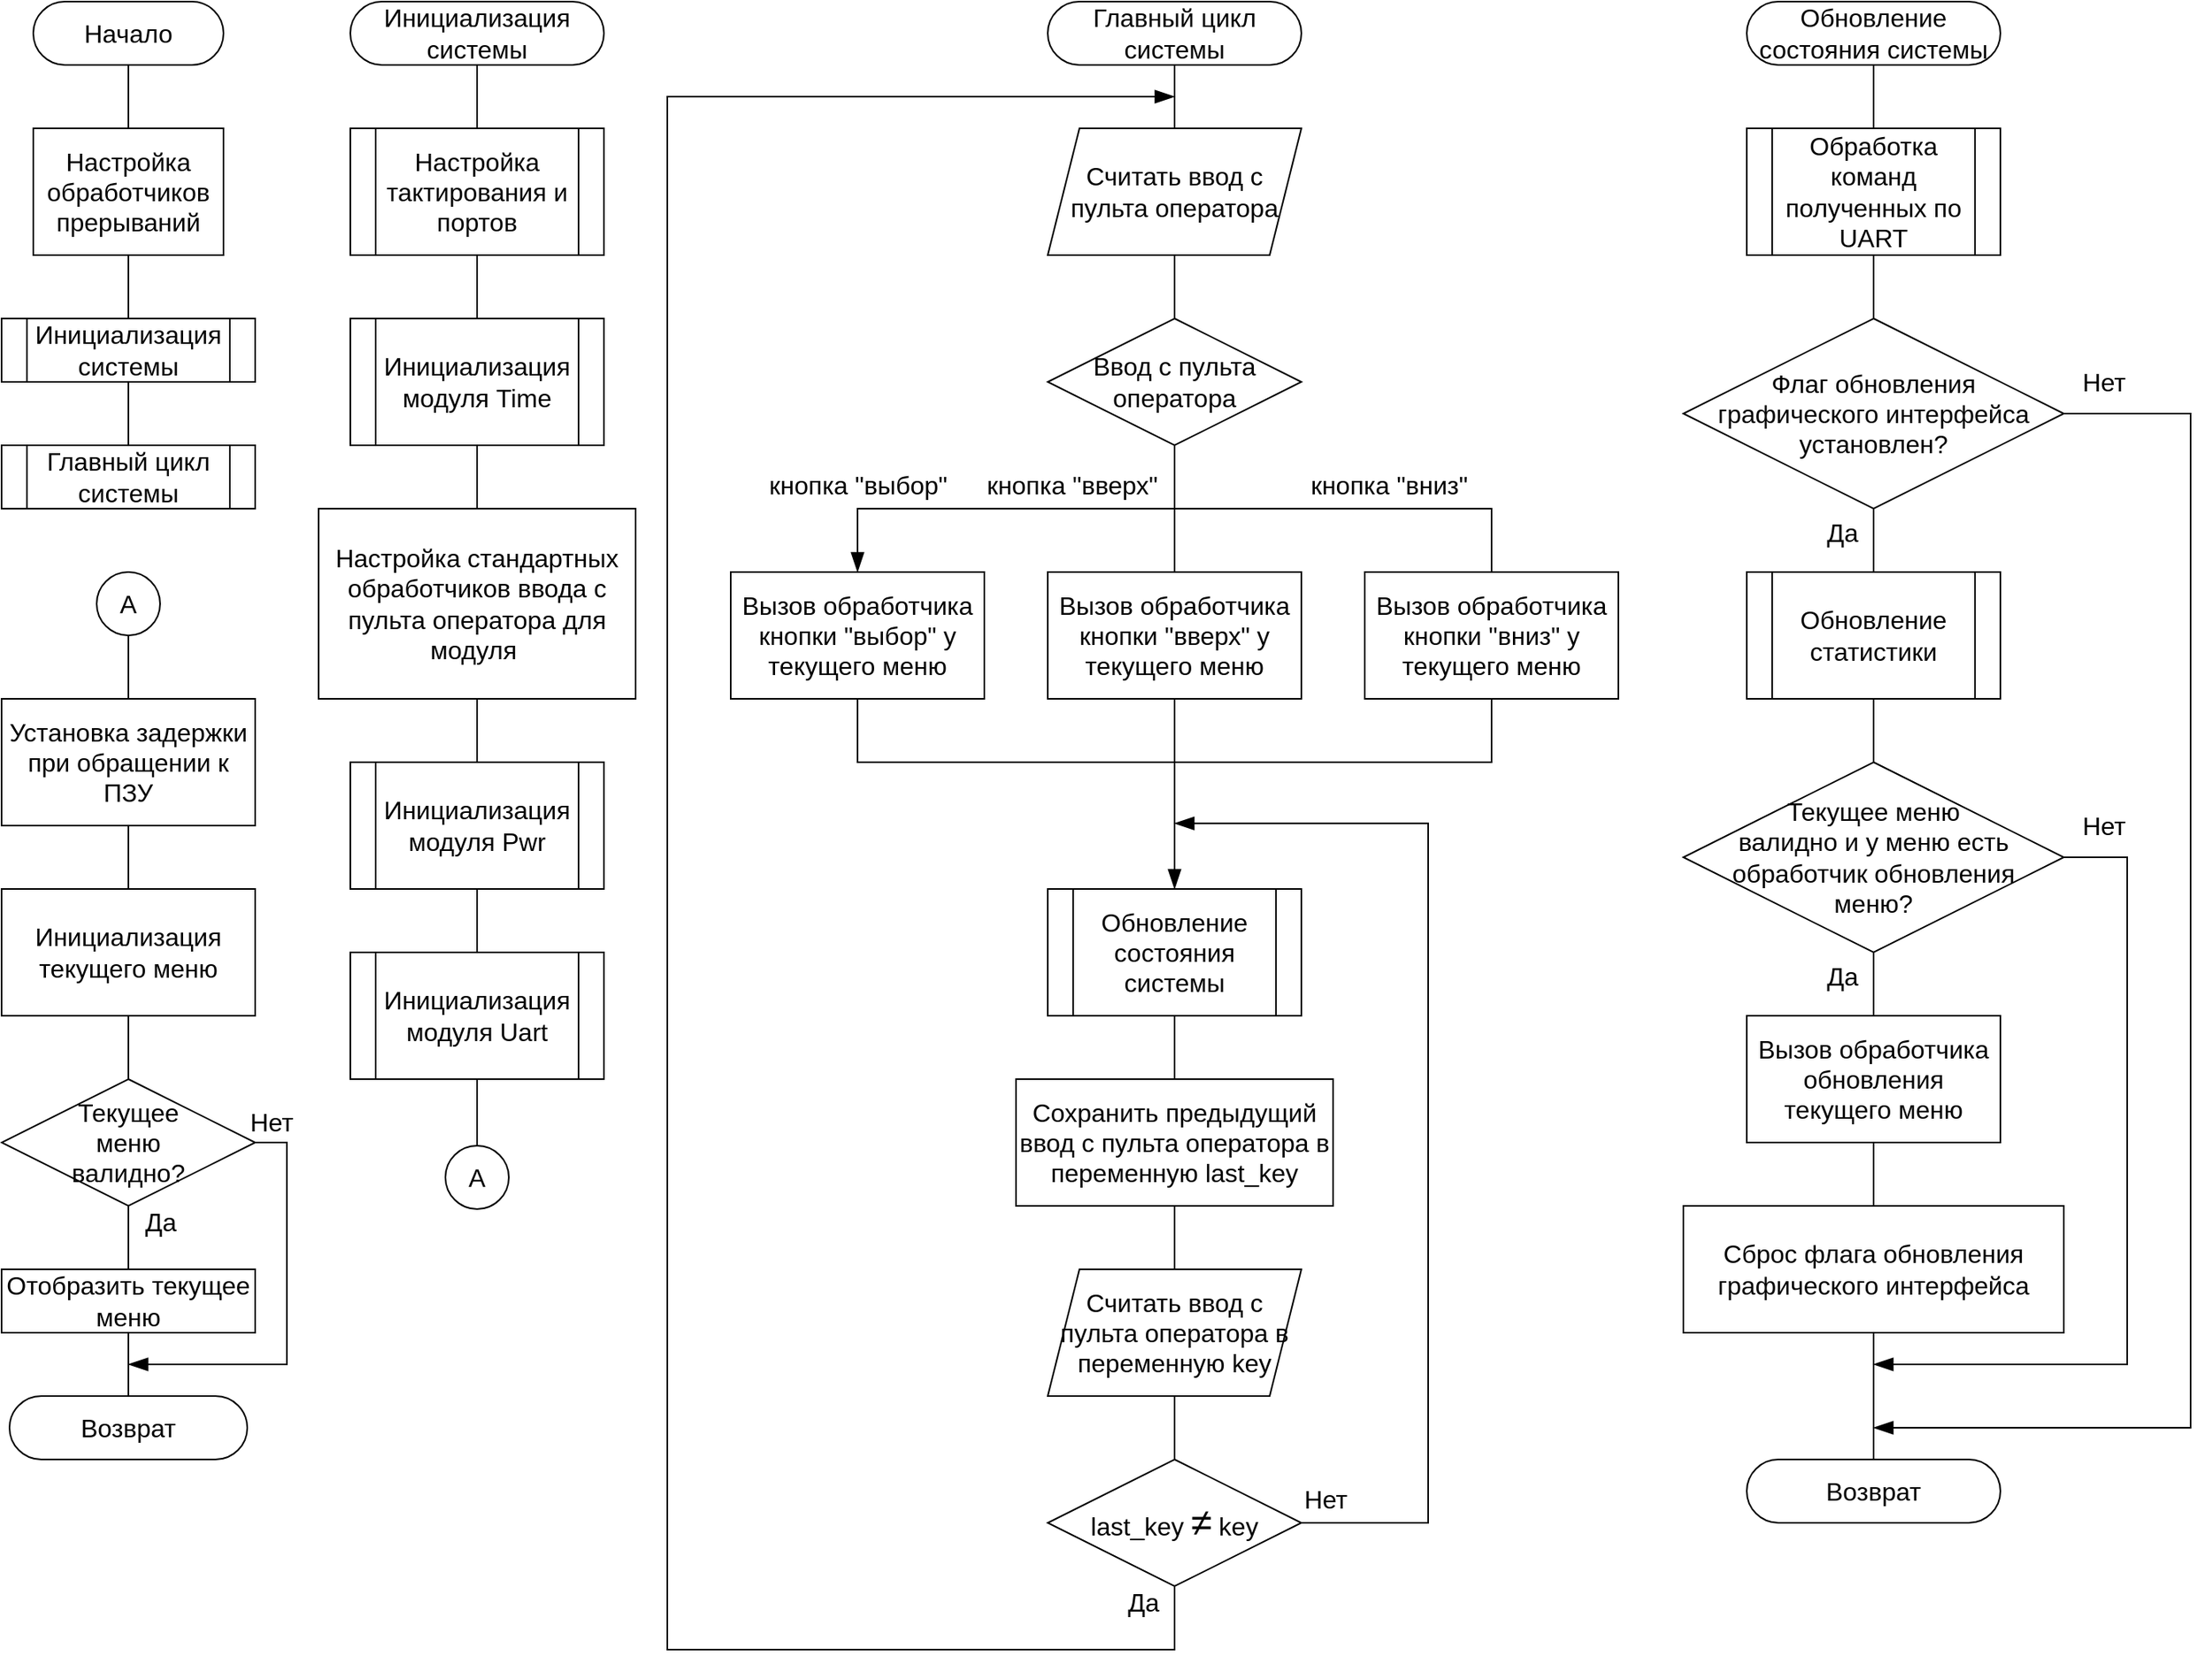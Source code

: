 <mxfile version="20.6.0" type="device" pages="2"><diagram id="5ZeihDdnYr9lUU6T4znU" name="Main и модуль App"><mxGraphModel dx="1629" dy="1507" grid="1" gridSize="10" guides="1" tooltips="1" connect="1" arrows="1" fold="1" page="1" pageScale="1" pageWidth="827" pageHeight="1169" math="0" shadow="0"><root><mxCell id="0"/><mxCell id="1" parent="0"/><mxCell id="3T3_7NRJvzkB3n0rOC7K-5" style="edgeStyle=none;curved=1;rounded=0;orthogonalLoop=1;jettySize=auto;html=1;exitX=0.5;exitY=1;exitDx=0;exitDy=0;entryX=0.5;entryY=0;entryDx=0;entryDy=0;fontSize=12;endArrow=none;endFill=0;startSize=14;endSize=14;sourcePerimeterSpacing=8;targetPerimeterSpacing=8;" edge="1" parent="1" source="3T3_7NRJvzkB3n0rOC7K-1" target="3T3_7NRJvzkB3n0rOC7K-4"><mxGeometry relative="1" as="geometry"/></mxCell><mxCell id="3T3_7NRJvzkB3n0rOC7K-1" value="Настройка обработчиков прерываний" style="rounded=0;whiteSpace=wrap;html=1;fontSize=16;" vertex="1" parent="1"><mxGeometry x="40" y="80" width="120" height="80" as="geometry"/></mxCell><mxCell id="3T3_7NRJvzkB3n0rOC7K-2" value="Начало" style="rounded=1;whiteSpace=wrap;html=1;fontSize=16;arcSize=50;" vertex="1" parent="1"><mxGeometry x="40" width="120" height="40" as="geometry"/></mxCell><mxCell id="3T3_7NRJvzkB3n0rOC7K-3" value="" style="edgeStyle=none;orthogonalLoop=1;jettySize=auto;html=1;rounded=0;fontSize=12;endArrow=none;startSize=14;endSize=14;sourcePerimeterSpacing=8;targetPerimeterSpacing=8;curved=1;exitX=0.5;exitY=1;exitDx=0;exitDy=0;entryX=0.5;entryY=0;entryDx=0;entryDy=0;endFill=0;" edge="1" parent="1" source="3T3_7NRJvzkB3n0rOC7K-2" target="3T3_7NRJvzkB3n0rOC7K-1"><mxGeometry width="140" relative="1" as="geometry"><mxPoint x="10" y="250" as="sourcePoint"/><mxPoint x="150" y="250" as="targetPoint"/><Array as="points"/></mxGeometry></mxCell><mxCell id="3T3_7NRJvzkB3n0rOC7K-7" style="edgeStyle=none;curved=1;rounded=0;orthogonalLoop=1;jettySize=auto;html=1;exitX=0.5;exitY=1;exitDx=0;exitDy=0;entryX=0.5;entryY=0;entryDx=0;entryDy=0;fontSize=12;endArrow=none;endFill=0;startSize=14;endSize=14;sourcePerimeterSpacing=8;targetPerimeterSpacing=8;" edge="1" parent="1" source="3T3_7NRJvzkB3n0rOC7K-4" target="3T3_7NRJvzkB3n0rOC7K-6"><mxGeometry relative="1" as="geometry"/></mxCell><mxCell id="3T3_7NRJvzkB3n0rOC7K-4" value="Инициализация системы" style="shape=process;whiteSpace=wrap;html=1;backgroundOutline=1;fontSize=16;" vertex="1" parent="1"><mxGeometry x="20" y="200" width="160" height="40" as="geometry"/></mxCell><mxCell id="3T3_7NRJvzkB3n0rOC7K-6" value="Главный цикл системы" style="shape=process;whiteSpace=wrap;html=1;backgroundOutline=1;fontSize=16;" vertex="1" parent="1"><mxGeometry x="20" y="280" width="160" height="40" as="geometry"/></mxCell><mxCell id="3T3_7NRJvzkB3n0rOC7K-8" style="edgeStyle=none;curved=1;rounded=0;orthogonalLoop=1;jettySize=auto;html=1;exitX=0.5;exitY=1;exitDx=0;exitDy=0;entryX=0.5;entryY=0;entryDx=0;entryDy=0;fontSize=12;endArrow=none;endFill=0;startSize=14;endSize=14;sourcePerimeterSpacing=8;targetPerimeterSpacing=8;" edge="1" parent="1" source="3T3_7NRJvzkB3n0rOC7K-10" target="3T3_7NRJvzkB3n0rOC7K-13"><mxGeometry relative="1" as="geometry"><mxPoint x="320" y="160" as="sourcePoint"/></mxGeometry></mxCell><mxCell id="3T3_7NRJvzkB3n0rOC7K-10" value="Инициализация системы" style="rounded=1;whiteSpace=wrap;html=1;fontSize=16;arcSize=50;" vertex="1" parent="1"><mxGeometry x="240" width="160" height="40" as="geometry"/></mxCell><mxCell id="3T3_7NRJvzkB3n0rOC7K-12" style="edgeStyle=none;curved=1;rounded=0;orthogonalLoop=1;jettySize=auto;html=1;exitX=0.5;exitY=1;exitDx=0;exitDy=0;entryX=0.5;entryY=0;entryDx=0;entryDy=0;fontSize=12;endArrow=none;endFill=0;startSize=14;endSize=14;sourcePerimeterSpacing=8;targetPerimeterSpacing=8;" edge="1" parent="1" source="3T3_7NRJvzkB3n0rOC7K-13" target="3T3_7NRJvzkB3n0rOC7K-14"><mxGeometry relative="1" as="geometry"/></mxCell><mxCell id="3T3_7NRJvzkB3n0rOC7K-13" value="Настройка тактирования и портов" style="shape=process;whiteSpace=wrap;html=1;backgroundOutline=1;fontSize=16;" vertex="1" parent="1"><mxGeometry x="240" y="80" width="160" height="80" as="geometry"/></mxCell><mxCell id="3T3_7NRJvzkB3n0rOC7K-16" style="edgeStyle=none;curved=1;rounded=0;orthogonalLoop=1;jettySize=auto;html=1;exitX=0.5;exitY=1;exitDx=0;exitDy=0;entryX=0.5;entryY=0;entryDx=0;entryDy=0;fontSize=12;endArrow=none;endFill=0;startSize=14;endSize=14;sourcePerimeterSpacing=8;targetPerimeterSpacing=8;" edge="1" parent="1" source="3T3_7NRJvzkB3n0rOC7K-14" target="3T3_7NRJvzkB3n0rOC7K-15"><mxGeometry relative="1" as="geometry"/></mxCell><mxCell id="3T3_7NRJvzkB3n0rOC7K-14" value="Инициализация модуля Time" style="shape=process;whiteSpace=wrap;html=1;backgroundOutline=1;fontSize=16;" vertex="1" parent="1"><mxGeometry x="240" y="200" width="160" height="80" as="geometry"/></mxCell><mxCell id="3T3_7NRJvzkB3n0rOC7K-38" style="edgeStyle=orthogonalEdgeStyle;rounded=0;orthogonalLoop=1;jettySize=auto;html=1;exitX=0.5;exitY=1;exitDx=0;exitDy=0;entryX=0.5;entryY=0;entryDx=0;entryDy=0;fontSize=12;endArrow=none;endFill=0;startSize=10;endSize=10;sourcePerimeterSpacing=8;targetPerimeterSpacing=8;" edge="1" parent="1" source="3T3_7NRJvzkB3n0rOC7K-15" target="3T3_7NRJvzkB3n0rOC7K-19"><mxGeometry relative="1" as="geometry"/></mxCell><mxCell id="3T3_7NRJvzkB3n0rOC7K-15" value="Настройка стандартных обработчиков ввода с пульта оператора для модуля&amp;nbsp;" style="rounded=0;whiteSpace=wrap;html=1;fontSize=16;" vertex="1" parent="1"><mxGeometry x="220" y="320" width="200" height="120" as="geometry"/></mxCell><mxCell id="3T3_7NRJvzkB3n0rOC7K-17" value="Инициализация модуля Pwr" style="shape=process;whiteSpace=wrap;html=1;backgroundOutline=1;fontSize=16;" vertex="1" parent="1"><mxGeometry x="240" y="480" width="160" height="80" as="geometry"/></mxCell><mxCell id="3T3_7NRJvzkB3n0rOC7K-39" style="edgeStyle=orthogonalEdgeStyle;rounded=0;orthogonalLoop=1;jettySize=auto;html=1;exitX=0.5;exitY=1;exitDx=0;exitDy=0;entryX=0.5;entryY=0;entryDx=0;entryDy=0;fontSize=12;endArrow=none;endFill=0;startSize=10;endSize=10;sourcePerimeterSpacing=8;targetPerimeterSpacing=8;" edge="1" parent="1" source="3T3_7NRJvzkB3n0rOC7K-19" target="3T3_7NRJvzkB3n0rOC7K-20"><mxGeometry relative="1" as="geometry"/></mxCell><mxCell id="3T3_7NRJvzkB3n0rOC7K-19" value="Инициализация модуля Pwr" style="shape=process;whiteSpace=wrap;html=1;backgroundOutline=1;fontSize=16;" vertex="1" parent="1"><mxGeometry x="240" y="480" width="160" height="80" as="geometry"/></mxCell><mxCell id="3T3_7NRJvzkB3n0rOC7K-41" style="edgeStyle=orthogonalEdgeStyle;rounded=0;orthogonalLoop=1;jettySize=auto;html=1;exitX=0.5;exitY=1;exitDx=0;exitDy=0;entryX=0.5;entryY=0;entryDx=0;entryDy=0;fontSize=12;endArrow=none;endFill=0;startSize=10;endSize=10;sourcePerimeterSpacing=8;targetPerimeterSpacing=8;" edge="1" parent="1" source="3T3_7NRJvzkB3n0rOC7K-20" target="3T3_7NRJvzkB3n0rOC7K-40"><mxGeometry relative="1" as="geometry"/></mxCell><mxCell id="3T3_7NRJvzkB3n0rOC7K-20" value="Инициализация модуля Uart" style="shape=process;whiteSpace=wrap;html=1;backgroundOutline=1;fontSize=16;" vertex="1" parent="1"><mxGeometry x="240" y="600" width="160" height="80" as="geometry"/></mxCell><mxCell id="3T3_7NRJvzkB3n0rOC7K-28" style="edgeStyle=none;curved=1;rounded=0;orthogonalLoop=1;jettySize=auto;html=1;exitX=0.5;exitY=1;exitDx=0;exitDy=0;entryX=0.5;entryY=0;entryDx=0;entryDy=0;fontSize=12;endArrow=none;endFill=0;startSize=14;endSize=14;sourcePerimeterSpacing=8;targetPerimeterSpacing=8;" edge="1" parent="1" source="3T3_7NRJvzkB3n0rOC7K-22" target="3T3_7NRJvzkB3n0rOC7K-23"><mxGeometry relative="1" as="geometry"/></mxCell><mxCell id="3T3_7NRJvzkB3n0rOC7K-22" value="Установка задержки при обращении к ПЗУ" style="rounded=0;whiteSpace=wrap;html=1;fontSize=16;" vertex="1" parent="1"><mxGeometry x="20" y="440" width="160" height="80" as="geometry"/></mxCell><mxCell id="3T3_7NRJvzkB3n0rOC7K-30" style="edgeStyle=none;curved=1;rounded=0;orthogonalLoop=1;jettySize=auto;html=1;exitX=0.5;exitY=1;exitDx=0;exitDy=0;entryX=0.5;entryY=0;entryDx=0;entryDy=0;fontSize=12;endArrow=none;endFill=0;startSize=14;endSize=14;sourcePerimeterSpacing=8;targetPerimeterSpacing=8;" edge="1" parent="1" source="3T3_7NRJvzkB3n0rOC7K-23" target="3T3_7NRJvzkB3n0rOC7K-24"><mxGeometry relative="1" as="geometry"/></mxCell><mxCell id="3T3_7NRJvzkB3n0rOC7K-23" value="Инициализация текущего меню" style="rounded=0;whiteSpace=wrap;html=1;fontSize=16;" vertex="1" parent="1"><mxGeometry x="20" y="560" width="160" height="80" as="geometry"/></mxCell><mxCell id="3T3_7NRJvzkB3n0rOC7K-33" style="edgeStyle=none;curved=1;rounded=0;orthogonalLoop=1;jettySize=auto;html=1;exitX=0.5;exitY=1;exitDx=0;exitDy=0;entryX=0.5;entryY=0;entryDx=0;entryDy=0;fontSize=12;endArrow=none;endFill=0;startSize=14;endSize=14;sourcePerimeterSpacing=8;targetPerimeterSpacing=8;" edge="1" parent="1" source="3T3_7NRJvzkB3n0rOC7K-24" target="3T3_7NRJvzkB3n0rOC7K-32"><mxGeometry relative="1" as="geometry"/></mxCell><mxCell id="3T3_7NRJvzkB3n0rOC7K-35" style="edgeStyle=orthogonalEdgeStyle;rounded=0;orthogonalLoop=1;jettySize=auto;html=1;exitX=1;exitY=0.5;exitDx=0;exitDy=0;fontSize=12;endArrow=blockThin;endFill=1;startSize=10;endSize=10;sourcePerimeterSpacing=8;targetPerimeterSpacing=8;" edge="1" parent="1" source="3T3_7NRJvzkB3n0rOC7K-24"><mxGeometry relative="1" as="geometry"><mxPoint x="100" y="860" as="targetPoint"/><Array as="points"><mxPoint x="200" y="720"/><mxPoint x="200" y="860"/><mxPoint x="100" y="860"/></Array></mxGeometry></mxCell><mxCell id="3T3_7NRJvzkB3n0rOC7K-24" value="Текущее&lt;br&gt;меню&lt;br&gt;валидно?" style="rhombus;whiteSpace=wrap;html=1;fontSize=16;" vertex="1" parent="1"><mxGeometry x="20" y="680" width="160" height="80" as="geometry"/></mxCell><mxCell id="3T3_7NRJvzkB3n0rOC7K-25" value="Возврат" style="rounded=1;whiteSpace=wrap;html=1;fontSize=16;arcSize=50;" vertex="1" parent="1"><mxGeometry x="25" y="880" width="150" height="40" as="geometry"/></mxCell><mxCell id="3T3_7NRJvzkB3n0rOC7K-27" style="edgeStyle=none;curved=1;rounded=0;orthogonalLoop=1;jettySize=auto;html=1;exitX=0.5;exitY=1;exitDx=0;exitDy=0;entryX=0.5;entryY=0;entryDx=0;entryDy=0;fontSize=12;endArrow=none;endFill=0;startSize=14;endSize=14;sourcePerimeterSpacing=8;targetPerimeterSpacing=8;" edge="1" parent="1" source="3T3_7NRJvzkB3n0rOC7K-26" target="3T3_7NRJvzkB3n0rOC7K-22"><mxGeometry relative="1" as="geometry"/></mxCell><mxCell id="3T3_7NRJvzkB3n0rOC7K-26" value="A" style="ellipse;whiteSpace=wrap;html=1;fontSize=16;" vertex="1" parent="1"><mxGeometry x="80" y="360" width="40" height="40" as="geometry"/></mxCell><mxCell id="3T3_7NRJvzkB3n0rOC7K-34" style="edgeStyle=none;curved=1;rounded=0;orthogonalLoop=1;jettySize=auto;html=1;exitX=0.5;exitY=1;exitDx=0;exitDy=0;entryX=0.5;entryY=0;entryDx=0;entryDy=0;fontSize=12;endArrow=none;endFill=0;startSize=14;endSize=14;sourcePerimeterSpacing=8;targetPerimeterSpacing=8;" edge="1" parent="1" source="3T3_7NRJvzkB3n0rOC7K-32" target="3T3_7NRJvzkB3n0rOC7K-25"><mxGeometry relative="1" as="geometry"/></mxCell><mxCell id="3T3_7NRJvzkB3n0rOC7K-32" value="Отобразить текущее меню" style="rounded=0;whiteSpace=wrap;html=1;fontSize=16;" vertex="1" parent="1"><mxGeometry x="20" y="800" width="160" height="40" as="geometry"/></mxCell><mxCell id="3T3_7NRJvzkB3n0rOC7K-36" value="Да" style="text;html=1;align=center;verticalAlign=middle;resizable=0;points=[];autosize=1;strokeColor=none;fillColor=none;fontSize=16;" vertex="1" parent="1"><mxGeometry x="100" y="755" width="40" height="30" as="geometry"/></mxCell><mxCell id="3T3_7NRJvzkB3n0rOC7K-37" value="Нет" style="text;html=1;align=center;verticalAlign=middle;resizable=0;points=[];autosize=1;strokeColor=none;fillColor=none;fontSize=16;" vertex="1" parent="1"><mxGeometry x="165" y="692" width="50" height="30" as="geometry"/></mxCell><mxCell id="3T3_7NRJvzkB3n0rOC7K-40" value="A" style="ellipse;whiteSpace=wrap;html=1;fontSize=16;" vertex="1" parent="1"><mxGeometry x="300" y="722" width="40" height="40" as="geometry"/></mxCell><mxCell id="AIFiozf2OpeoAO38DQd4-4" style="edgeStyle=orthogonalEdgeStyle;rounded=0;orthogonalLoop=1;jettySize=auto;html=1;exitX=0.5;exitY=1;exitDx=0;exitDy=0;entryX=0.5;entryY=0;entryDx=0;entryDy=0;fontSize=12;endArrow=none;endFill=0;startSize=10;endSize=10;sourcePerimeterSpacing=8;targetPerimeterSpacing=8;" edge="1" parent="1" source="3T3_7NRJvzkB3n0rOC7K-46" target="AIFiozf2OpeoAO38DQd4-3"><mxGeometry relative="1" as="geometry"/></mxCell><mxCell id="3T3_7NRJvzkB3n0rOC7K-46" value="Главный цикл системы" style="rounded=1;whiteSpace=wrap;html=1;fontSize=16;arcSize=50;" vertex="1" parent="1"><mxGeometry x="680" width="160" height="40" as="geometry"/></mxCell><mxCell id="AIFiozf2OpeoAO38DQd4-6" style="edgeStyle=orthogonalEdgeStyle;rounded=0;orthogonalLoop=1;jettySize=auto;html=1;exitX=0.5;exitY=1;exitDx=0;exitDy=0;entryX=0.5;entryY=0;entryDx=0;entryDy=0;fontSize=12;endArrow=none;endFill=0;startSize=10;endSize=10;sourcePerimeterSpacing=8;targetPerimeterSpacing=8;" edge="1" parent="1" source="AIFiozf2OpeoAO38DQd4-3" target="AIFiozf2OpeoAO38DQd4-5"><mxGeometry relative="1" as="geometry"/></mxCell><mxCell id="AIFiozf2OpeoAO38DQd4-3" value="Считать ввод с пульта оператора" style="shape=parallelogram;perimeter=parallelogramPerimeter;whiteSpace=wrap;html=1;fixedSize=1;fontSize=16;" vertex="1" parent="1"><mxGeometry x="680" y="80" width="160" height="80" as="geometry"/></mxCell><mxCell id="AIFiozf2OpeoAO38DQd4-10" style="edgeStyle=orthogonalEdgeStyle;rounded=0;orthogonalLoop=1;jettySize=auto;html=1;exitX=0.5;exitY=1;exitDx=0;exitDy=0;entryX=0.5;entryY=0;entryDx=0;entryDy=0;fontSize=12;endArrow=none;endFill=0;startSize=10;endSize=10;sourcePerimeterSpacing=8;targetPerimeterSpacing=8;" edge="1" parent="1" source="AIFiozf2OpeoAO38DQd4-5" target="AIFiozf2OpeoAO38DQd4-8"><mxGeometry relative="1" as="geometry"/></mxCell><mxCell id="AIFiozf2OpeoAO38DQd4-11" style="edgeStyle=orthogonalEdgeStyle;rounded=0;orthogonalLoop=1;jettySize=auto;html=1;exitX=0.5;exitY=1;exitDx=0;exitDy=0;entryX=0.5;entryY=0;entryDx=0;entryDy=0;fontSize=12;endArrow=none;endFill=0;startSize=10;endSize=10;sourcePerimeterSpacing=8;targetPerimeterSpacing=8;" edge="1" parent="1" source="AIFiozf2OpeoAO38DQd4-5" target="AIFiozf2OpeoAO38DQd4-9"><mxGeometry relative="1" as="geometry"/></mxCell><mxCell id="AIFiozf2OpeoAO38DQd4-12" style="edgeStyle=orthogonalEdgeStyle;rounded=0;orthogonalLoop=1;jettySize=auto;html=1;exitX=0.5;exitY=1;exitDx=0;exitDy=0;entryX=0.5;entryY=0;entryDx=0;entryDy=0;fontSize=12;endArrow=blockThin;endFill=1;startSize=10;endSize=10;sourcePerimeterSpacing=8;targetPerimeterSpacing=8;" edge="1" parent="1" source="AIFiozf2OpeoAO38DQd4-5" target="AIFiozf2OpeoAO38DQd4-7"><mxGeometry relative="1" as="geometry"/></mxCell><mxCell id="AIFiozf2OpeoAO38DQd4-5" value="Ввод с пульта оператора" style="rhombus;whiteSpace=wrap;html=1;fontSize=16;" vertex="1" parent="1"><mxGeometry x="680" y="200" width="160" height="80" as="geometry"/></mxCell><mxCell id="AIFiozf2OpeoAO38DQd4-19" style="edgeStyle=orthogonalEdgeStyle;rounded=0;orthogonalLoop=1;jettySize=auto;html=1;exitX=0.5;exitY=1;exitDx=0;exitDy=0;fontSize=12;endArrow=none;endFill=0;startSize=10;endSize=10;sourcePerimeterSpacing=8;targetPerimeterSpacing=8;entryX=0.5;entryY=0;entryDx=0;entryDy=0;" edge="1" parent="1" source="AIFiozf2OpeoAO38DQd4-7" target="AIFiozf2OpeoAO38DQd4-21"><mxGeometry relative="1" as="geometry"><mxPoint x="760" y="560" as="targetPoint"/><Array as="points"><mxPoint x="560" y="480"/><mxPoint x="760" y="480"/></Array></mxGeometry></mxCell><mxCell id="AIFiozf2OpeoAO38DQd4-7" value="Вызов обработчика кнопки &quot;выбор&quot; у текущего меню" style="rounded=0;whiteSpace=wrap;html=1;fontSize=16;" vertex="1" parent="1"><mxGeometry x="480" y="360" width="160" height="80" as="geometry"/></mxCell><mxCell id="AIFiozf2OpeoAO38DQd4-18" style="edgeStyle=orthogonalEdgeStyle;rounded=0;orthogonalLoop=1;jettySize=auto;html=1;exitX=0.5;exitY=1;exitDx=0;exitDy=0;fontSize=12;endArrow=none;endFill=0;startSize=10;endSize=10;sourcePerimeterSpacing=8;targetPerimeterSpacing=8;entryX=0.5;entryY=0;entryDx=0;entryDy=0;" edge="1" parent="1" source="AIFiozf2OpeoAO38DQd4-8" target="AIFiozf2OpeoAO38DQd4-21"><mxGeometry relative="1" as="geometry"><mxPoint x="760" y="560" as="targetPoint"/></mxGeometry></mxCell><mxCell id="AIFiozf2OpeoAO38DQd4-8" value="Вызов обработчика кнопки &quot;вверх&quot; у текущего меню" style="rounded=0;whiteSpace=wrap;html=1;fontSize=16;" vertex="1" parent="1"><mxGeometry x="680" y="360" width="160" height="80" as="geometry"/></mxCell><mxCell id="AIFiozf2OpeoAO38DQd4-17" style="edgeStyle=orthogonalEdgeStyle;rounded=0;orthogonalLoop=1;jettySize=auto;html=1;exitX=0.5;exitY=1;exitDx=0;exitDy=0;entryX=0.5;entryY=0;entryDx=0;entryDy=0;fontSize=12;endArrow=blockThin;endFill=1;startSize=10;endSize=10;sourcePerimeterSpacing=8;targetPerimeterSpacing=8;" edge="1" parent="1" source="AIFiozf2OpeoAO38DQd4-9" target="AIFiozf2OpeoAO38DQd4-21"><mxGeometry relative="1" as="geometry"><mxPoint x="760" y="560" as="targetPoint"/><Array as="points"><mxPoint x="960" y="480"/><mxPoint x="760" y="480"/></Array></mxGeometry></mxCell><mxCell id="AIFiozf2OpeoAO38DQd4-9" value="Вызов обработчика кнопки &quot;вниз&quot; у текущего меню" style="rounded=0;whiteSpace=wrap;html=1;fontSize=16;" vertex="1" parent="1"><mxGeometry x="880" y="360" width="160" height="80" as="geometry"/></mxCell><mxCell id="AIFiozf2OpeoAO38DQd4-13" value="кнопка &quot;выбор&quot;" style="text;html=1;align=center;verticalAlign=middle;resizable=0;points=[];autosize=1;strokeColor=none;fillColor=none;fontSize=16;" vertex="1" parent="1"><mxGeometry x="490" y="290" width="140" height="30" as="geometry"/></mxCell><mxCell id="AIFiozf2OpeoAO38DQd4-14" value="кнопка &quot;вверх&quot;" style="text;html=1;align=center;verticalAlign=middle;resizable=0;points=[];autosize=1;strokeColor=none;fillColor=none;fontSize=16;" vertex="1" parent="1"><mxGeometry x="630" y="290" width="130" height="30" as="geometry"/></mxCell><mxCell id="AIFiozf2OpeoAO38DQd4-15" value="кнопка &quot;вниз&quot;" style="text;html=1;align=center;verticalAlign=middle;resizable=0;points=[];autosize=1;strokeColor=none;fillColor=none;fontSize=16;" vertex="1" parent="1"><mxGeometry x="835" y="290" width="120" height="30" as="geometry"/></mxCell><mxCell id="AIFiozf2OpeoAO38DQd4-27" style="edgeStyle=orthogonalEdgeStyle;rounded=0;orthogonalLoop=1;jettySize=auto;html=1;exitX=0.5;exitY=1;exitDx=0;exitDy=0;fontSize=12;endArrow=blockThin;endFill=1;startSize=10;endSize=10;sourcePerimeterSpacing=8;targetPerimeterSpacing=8;" edge="1" parent="1" source="AIFiozf2OpeoAO38DQd4-20"><mxGeometry relative="1" as="geometry"><mxPoint x="760" y="60" as="targetPoint"/><Array as="points"><mxPoint x="760" y="1040"/><mxPoint x="440" y="1040"/><mxPoint x="440" y="60"/></Array></mxGeometry></mxCell><mxCell id="AIFiozf2OpeoAO38DQd4-28" style="edgeStyle=orthogonalEdgeStyle;rounded=0;orthogonalLoop=1;jettySize=auto;html=1;exitX=1;exitY=0.5;exitDx=0;exitDy=0;fontSize=12;endArrow=blockThin;endFill=1;startSize=10;endSize=10;sourcePerimeterSpacing=8;targetPerimeterSpacing=8;" edge="1" parent="1" source="AIFiozf2OpeoAO38DQd4-20"><mxGeometry relative="1" as="geometry"><mxPoint x="760" y="518.609" as="targetPoint"/><Array as="points"><mxPoint x="920" y="960"/><mxPoint x="920" y="519"/></Array></mxGeometry></mxCell><mxCell id="AIFiozf2OpeoAO38DQd4-20" value="&lt;div style=&quot;text-align: start;&quot;&gt;&lt;span style=&quot;background-color: initial;&quot;&gt;last_key &lt;/span&gt;&lt;span style=&quot;background-color: initial; font-size: 24px;&quot;&gt;&lt;font face=&quot;YS Text, Arial, Helvetica, Arial Unicode MS, sans-serif&quot;&gt;≠&lt;/font&gt;&lt;/span&gt;&lt;span style=&quot;background-color: initial;&quot;&gt;&amp;nbsp;key&lt;/span&gt;&lt;/div&gt;" style="rhombus;whiteSpace=wrap;html=1;fontSize=16;" vertex="1" parent="1"><mxGeometry x="680" y="920" width="160" height="80" as="geometry"/></mxCell><mxCell id="AIFiozf2OpeoAO38DQd4-24" style="edgeStyle=orthogonalEdgeStyle;rounded=0;orthogonalLoop=1;jettySize=auto;html=1;exitX=0.5;exitY=1;exitDx=0;exitDy=0;entryX=0.5;entryY=0;entryDx=0;entryDy=0;fontSize=12;endArrow=none;endFill=0;startSize=10;endSize=10;sourcePerimeterSpacing=8;targetPerimeterSpacing=8;" edge="1" parent="1" source="AIFiozf2OpeoAO38DQd4-21" target="AIFiozf2OpeoAO38DQd4-23"><mxGeometry relative="1" as="geometry"/></mxCell><mxCell id="AIFiozf2OpeoAO38DQd4-21" value="Обновление состояния системы" style="shape=process;whiteSpace=wrap;html=1;backgroundOutline=1;fontSize=16;" vertex="1" parent="1"><mxGeometry x="680" y="560" width="160" height="80" as="geometry"/></mxCell><mxCell id="AIFiozf2OpeoAO38DQd4-25" style="edgeStyle=orthogonalEdgeStyle;rounded=0;orthogonalLoop=1;jettySize=auto;html=1;exitX=0.5;exitY=0;exitDx=0;exitDy=0;entryX=0.5;entryY=1;entryDx=0;entryDy=0;fontSize=12;endArrow=none;endFill=0;startSize=10;endSize=10;sourcePerimeterSpacing=8;targetPerimeterSpacing=8;" edge="1" parent="1" source="AIFiozf2OpeoAO38DQd4-22" target="AIFiozf2OpeoAO38DQd4-23"><mxGeometry relative="1" as="geometry"/></mxCell><mxCell id="AIFiozf2OpeoAO38DQd4-26" style="edgeStyle=orthogonalEdgeStyle;rounded=0;orthogonalLoop=1;jettySize=auto;html=1;exitX=0.5;exitY=1;exitDx=0;exitDy=0;entryX=0.5;entryY=0;entryDx=0;entryDy=0;fontSize=12;endArrow=none;endFill=0;startSize=10;endSize=10;sourcePerimeterSpacing=8;targetPerimeterSpacing=8;" edge="1" parent="1" source="AIFiozf2OpeoAO38DQd4-22" target="AIFiozf2OpeoAO38DQd4-20"><mxGeometry relative="1" as="geometry"/></mxCell><mxCell id="AIFiozf2OpeoAO38DQd4-22" value="Считать ввод с пульта оператора в переменную key" style="shape=parallelogram;perimeter=parallelogramPerimeter;whiteSpace=wrap;html=1;fixedSize=1;fontSize=16;" vertex="1" parent="1"><mxGeometry x="680" y="800" width="160" height="80" as="geometry"/></mxCell><mxCell id="AIFiozf2OpeoAO38DQd4-23" value="Сохранить предыдущий ввод с пульта оператора в переменную last_key" style="rounded=0;whiteSpace=wrap;html=1;fontSize=16;" vertex="1" parent="1"><mxGeometry x="660" y="680" width="200" height="80" as="geometry"/></mxCell><mxCell id="AIFiozf2OpeoAO38DQd4-29" value="Нет" style="text;html=1;align=center;verticalAlign=middle;resizable=0;points=[];autosize=1;strokeColor=none;fillColor=none;fontSize=16;" vertex="1" parent="1"><mxGeometry x="830" y="930" width="50" height="30" as="geometry"/></mxCell><mxCell id="AIFiozf2OpeoAO38DQd4-30" value="Да" style="text;html=1;align=center;verticalAlign=middle;resizable=0;points=[];autosize=1;strokeColor=none;fillColor=none;fontSize=16;" vertex="1" parent="1"><mxGeometry x="720" y="995" width="40" height="30" as="geometry"/></mxCell><mxCell id="AIFiozf2OpeoAO38DQd4-34" style="edgeStyle=orthogonalEdgeStyle;rounded=0;orthogonalLoop=1;jettySize=auto;html=1;exitX=0.5;exitY=1;exitDx=0;exitDy=0;entryX=0.5;entryY=0;entryDx=0;entryDy=0;fontSize=12;endArrow=none;endFill=0;startSize=10;endSize=10;sourcePerimeterSpacing=8;targetPerimeterSpacing=8;" edge="1" parent="1" source="AIFiozf2OpeoAO38DQd4-31" target="AIFiozf2OpeoAO38DQd4-32"><mxGeometry relative="1" as="geometry"/></mxCell><mxCell id="AIFiozf2OpeoAO38DQd4-31" value="Обновление состояния системы" style="rounded=1;whiteSpace=wrap;html=1;fontSize=16;arcSize=50;" vertex="1" parent="1"><mxGeometry x="1121" width="160" height="40" as="geometry"/></mxCell><mxCell id="AIFiozf2OpeoAO38DQd4-35" style="edgeStyle=orthogonalEdgeStyle;rounded=0;orthogonalLoop=1;jettySize=auto;html=1;exitX=0.5;exitY=1;exitDx=0;exitDy=0;entryX=0.5;entryY=0;entryDx=0;entryDy=0;fontSize=12;endArrow=none;endFill=0;startSize=10;endSize=10;sourcePerimeterSpacing=8;targetPerimeterSpacing=8;" edge="1" parent="1" source="AIFiozf2OpeoAO38DQd4-32" target="AIFiozf2OpeoAO38DQd4-33"><mxGeometry relative="1" as="geometry"/></mxCell><mxCell id="AIFiozf2OpeoAO38DQd4-32" value="Обработка команд полученных по UART" style="shape=process;whiteSpace=wrap;html=1;backgroundOutline=1;fontSize=16;" vertex="1" parent="1"><mxGeometry x="1121" y="80" width="160" height="80" as="geometry"/></mxCell><mxCell id="AIFiozf2OpeoAO38DQd4-38" style="edgeStyle=orthogonalEdgeStyle;rounded=0;orthogonalLoop=1;jettySize=auto;html=1;exitX=0.5;exitY=1;exitDx=0;exitDy=0;entryX=0.5;entryY=0;entryDx=0;entryDy=0;fontSize=12;endArrow=none;endFill=0;startSize=10;endSize=10;sourcePerimeterSpacing=8;targetPerimeterSpacing=8;" edge="1" parent="1" source="AIFiozf2OpeoAO38DQd4-33" target="AIFiozf2OpeoAO38DQd4-37"><mxGeometry relative="1" as="geometry"/></mxCell><mxCell id="AIFiozf2OpeoAO38DQd4-52" style="edgeStyle=orthogonalEdgeStyle;rounded=0;orthogonalLoop=1;jettySize=auto;html=1;exitX=1;exitY=0.5;exitDx=0;exitDy=0;fontSize=12;endArrow=blockThin;endFill=1;startSize=10;endSize=10;sourcePerimeterSpacing=8;targetPerimeterSpacing=8;" edge="1" parent="1" source="AIFiozf2OpeoAO38DQd4-33"><mxGeometry relative="1" as="geometry"><mxPoint x="1201" y="900" as="targetPoint"/><Array as="points"><mxPoint x="1401" y="260"/><mxPoint x="1401" y="900"/><mxPoint x="1201" y="900"/></Array></mxGeometry></mxCell><mxCell id="AIFiozf2OpeoAO38DQd4-33" value="Флаг обновления&lt;br&gt;графического интерфейса&lt;br&gt;установлен?" style="rhombus;whiteSpace=wrap;html=1;fontSize=16;" vertex="1" parent="1"><mxGeometry x="1081" y="200" width="240" height="120" as="geometry"/></mxCell><mxCell id="AIFiozf2OpeoAO38DQd4-49" style="edgeStyle=orthogonalEdgeStyle;rounded=0;orthogonalLoop=1;jettySize=auto;html=1;exitX=0.5;exitY=1;exitDx=0;exitDy=0;entryX=0.5;entryY=0;entryDx=0;entryDy=0;fontSize=12;endArrow=none;endFill=0;startSize=10;endSize=10;sourcePerimeterSpacing=8;targetPerimeterSpacing=8;" edge="1" parent="1" source="AIFiozf2OpeoAO38DQd4-37" target="AIFiozf2OpeoAO38DQd4-39"><mxGeometry relative="1" as="geometry"/></mxCell><mxCell id="AIFiozf2OpeoAO38DQd4-37" value="Обновление статистики" style="shape=process;whiteSpace=wrap;html=1;backgroundOutline=1;fontSize=16;" vertex="1" parent="1"><mxGeometry x="1121" y="360" width="160" height="80" as="geometry"/></mxCell><mxCell id="AIFiozf2OpeoAO38DQd4-44" style="edgeStyle=orthogonalEdgeStyle;rounded=0;orthogonalLoop=1;jettySize=auto;html=1;exitX=0.5;exitY=1;exitDx=0;exitDy=0;entryX=0.5;entryY=0;entryDx=0;entryDy=0;fontSize=12;endArrow=none;endFill=0;startSize=10;endSize=10;sourcePerimeterSpacing=8;targetPerimeterSpacing=8;" edge="1" parent="1" source="AIFiozf2OpeoAO38DQd4-39" target="AIFiozf2OpeoAO38DQd4-40"><mxGeometry relative="1" as="geometry"/></mxCell><mxCell id="AIFiozf2OpeoAO38DQd4-48" style="edgeStyle=orthogonalEdgeStyle;rounded=0;orthogonalLoop=1;jettySize=auto;html=1;exitX=1;exitY=0.5;exitDx=0;exitDy=0;fontSize=12;endArrow=blockThin;endFill=1;startSize=10;endSize=10;sourcePerimeterSpacing=8;targetPerimeterSpacing=8;" edge="1" parent="1" source="AIFiozf2OpeoAO38DQd4-39"><mxGeometry relative="1" as="geometry"><mxPoint x="1201" y="860" as="targetPoint"/><Array as="points"><mxPoint x="1361" y="540"/><mxPoint x="1361" y="860"/><mxPoint x="1201" y="860"/></Array></mxGeometry></mxCell><mxCell id="AIFiozf2OpeoAO38DQd4-39" value="Текущее меню&lt;br&gt;валидно и у меню есть обработчик обновления&lt;br&gt;меню?" style="rhombus;whiteSpace=wrap;html=1;fontSize=16;" vertex="1" parent="1"><mxGeometry x="1081" y="480" width="240" height="120" as="geometry"/></mxCell><mxCell id="AIFiozf2OpeoAO38DQd4-45" style="edgeStyle=orthogonalEdgeStyle;rounded=0;orthogonalLoop=1;jettySize=auto;html=1;exitX=0.5;exitY=1;exitDx=0;exitDy=0;entryX=0.5;entryY=0;entryDx=0;entryDy=0;fontSize=12;endArrow=none;endFill=0;startSize=10;endSize=10;sourcePerimeterSpacing=8;targetPerimeterSpacing=8;" edge="1" parent="1" source="AIFiozf2OpeoAO38DQd4-40" target="AIFiozf2OpeoAO38DQd4-41"><mxGeometry relative="1" as="geometry"/></mxCell><mxCell id="AIFiozf2OpeoAO38DQd4-40" value="Вызов обработчика обновления текущего меню" style="rounded=0;whiteSpace=wrap;html=1;fontSize=16;" vertex="1" parent="1"><mxGeometry x="1121" y="640" width="160" height="80" as="geometry"/></mxCell><mxCell id="AIFiozf2OpeoAO38DQd4-47" style="edgeStyle=orthogonalEdgeStyle;rounded=0;orthogonalLoop=1;jettySize=auto;html=1;exitX=0.5;exitY=1;exitDx=0;exitDy=0;entryX=0.5;entryY=0;entryDx=0;entryDy=0;fontSize=12;endArrow=none;endFill=0;startSize=10;endSize=10;sourcePerimeterSpacing=8;targetPerimeterSpacing=8;" edge="1" parent="1" source="AIFiozf2OpeoAO38DQd4-41" target="AIFiozf2OpeoAO38DQd4-46"><mxGeometry relative="1" as="geometry"/></mxCell><mxCell id="AIFiozf2OpeoAO38DQd4-41" value="Сброс флага обновления&lt;br&gt;графического интерфейса" style="rounded=0;whiteSpace=wrap;html=1;fontSize=16;" vertex="1" parent="1"><mxGeometry x="1081" y="760" width="240" height="80" as="geometry"/></mxCell><mxCell id="AIFiozf2OpeoAO38DQd4-42" value="Да" style="text;html=1;align=center;verticalAlign=middle;resizable=0;points=[];autosize=1;strokeColor=none;fillColor=none;fontSize=16;" vertex="1" parent="1"><mxGeometry x="1161" y="600" width="40" height="30" as="geometry"/></mxCell><mxCell id="AIFiozf2OpeoAO38DQd4-43" value="Нет" style="text;html=1;align=center;verticalAlign=middle;resizable=0;points=[];autosize=1;strokeColor=none;fillColor=none;fontSize=16;" vertex="1" parent="1"><mxGeometry x="1321" y="505" width="50" height="30" as="geometry"/></mxCell><mxCell id="AIFiozf2OpeoAO38DQd4-46" value="Возврат" style="rounded=1;whiteSpace=wrap;html=1;fontSize=16;arcSize=50;" vertex="1" parent="1"><mxGeometry x="1121" y="920" width="160" height="40" as="geometry"/></mxCell><mxCell id="AIFiozf2OpeoAO38DQd4-50" value="Да" style="text;html=1;align=center;verticalAlign=middle;resizable=0;points=[];autosize=1;strokeColor=none;fillColor=none;fontSize=16;" vertex="1" parent="1"><mxGeometry x="1161" y="320" width="40" height="30" as="geometry"/></mxCell><mxCell id="AIFiozf2OpeoAO38DQd4-51" value="Нет" style="text;html=1;align=center;verticalAlign=middle;resizable=0;points=[];autosize=1;strokeColor=none;fillColor=none;fontSize=16;" vertex="1" parent="1"><mxGeometry x="1321" y="225" width="50" height="30" as="geometry"/></mxCell></root></mxGraphModel></diagram><diagram id="HIUXpmDPco4I2HahhcFS" name="Другие модули"><mxGraphModel dx="1616" dy="2260" grid="1" gridSize="10" guides="1" tooltips="1" connect="1" arrows="1" fold="1" page="1" pageScale="1" pageWidth="827" pageHeight="1169" math="0" shadow="0"><root><mxCell id="0"/><mxCell id="1" parent="0"/><mxCell id="MGYOZlSR62aY3XluPsLv-1" value="Настройка тактирования и портов" style="rounded=1;whiteSpace=wrap;html=1;fontSize=16;arcSize=50;" vertex="1" parent="1"><mxGeometry x="960" y="30" width="150" height="60" as="geometry"/></mxCell><mxCell id="MGYOZlSR62aY3XluPsLv-2" value="Инициализация модуля Time" style="rounded=1;whiteSpace=wrap;html=1;fontSize=16;arcSize=50;" vertex="1" parent="1"><mxGeometry x="1160" y="30" width="150" height="60" as="geometry"/></mxCell><mxCell id="MGYOZlSR62aY3XluPsLv-3" value="Инициализация модуля Pwr" style="rounded=1;whiteSpace=wrap;html=1;fontSize=16;arcSize=50;" vertex="1" parent="1"><mxGeometry x="970" y="270" width="150" height="60" as="geometry"/></mxCell><mxCell id="MGYOZlSR62aY3XluPsLv-4" value="Инициализация модуля Uart" style="rounded=1;whiteSpace=wrap;html=1;fontSize=16;arcSize=50;" vertex="1" parent="1"><mxGeometry x="1150" y="270" width="150" height="60" as="geometry"/></mxCell></root></mxGraphModel></diagram></mxfile>